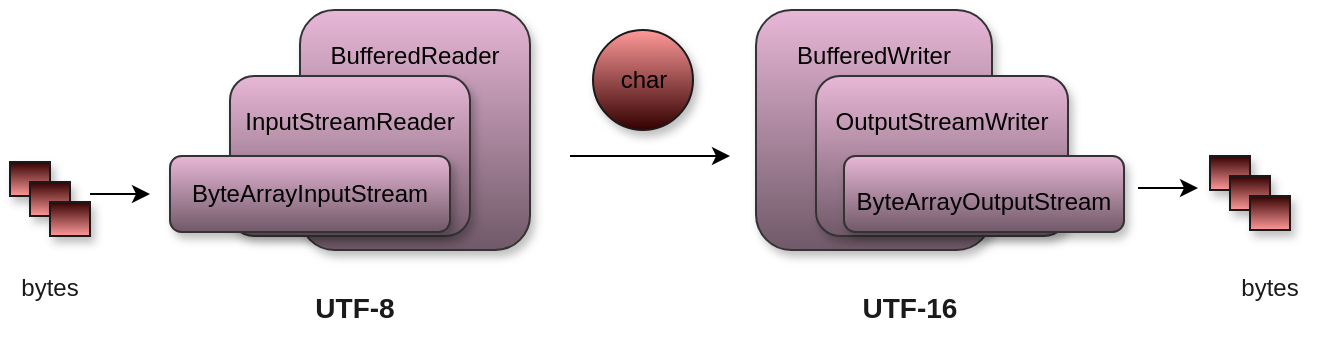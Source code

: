 <mxfile version="10.8.0" type="device"><diagram id="iXzW7oxcyk2MxsRd76Br" name="Page-1"><mxGraphModel dx="498" dy="506" grid="1" gridSize="10" guides="1" tooltips="1" connect="1" arrows="1" fold="1" page="1" pageScale="1" pageWidth="827" pageHeight="1169" math="0" shadow="0"><root><mxCell id="0"/><mxCell id="1" parent="0"/><mxCell id="cqLBnouTRjjxbmubf6qS-5" value="&lt;p style=&quot;line-height: 80%&quot;&gt;BufferedReader&lt;br&gt;&lt;/p&gt;" style="rounded=1;whiteSpace=wrap;html=1;fillColor=#E8B7D7;shadow=1;gradientColor=#705968;gradientDirection=south;verticalAlign=top;fontColor=#000000;strokeColor=#333333;" vertex="1" parent="1"><mxGeometry x="175" y="111" width="115" height="120" as="geometry"/></mxCell><mxCell id="cqLBnouTRjjxbmubf6qS-3" value="&lt;p style=&quot;line-height: 80%&quot;&gt;InputStreamReader&lt;br&gt;&lt;/p&gt;" style="rounded=1;whiteSpace=wrap;html=1;fillColor=#E8B7D7;shadow=1;gradientColor=#705968;gradientDirection=south;verticalAlign=top;fontColor=#000000;strokeColor=#333333;" vertex="1" parent="1"><mxGeometry x="140" y="144" width="120" height="80" as="geometry"/></mxCell><mxCell id="cqLBnouTRjjxbmubf6qS-4" value="&lt;p style=&quot;line-height: 80%&quot;&gt;&lt;font color=&quot;#000000&quot;&gt;ByteArrayInputStream&lt;/font&gt;&lt;br&gt;&lt;/p&gt;" style="rounded=1;whiteSpace=wrap;html=1;fillColor=#E8B7D7;shadow=1;gradientColor=#705968;gradientDirection=south;verticalAlign=middle;fontColor=#FFFFFF;strokeColor=#333333;" vertex="1" parent="1"><mxGeometry x="110" y="184" width="140" height="38" as="geometry"/></mxCell><mxCell id="cqLBnouTRjjxbmubf6qS-6" value="&lt;p style=&quot;text-align: left ; line-height: 80%&quot;&gt;BufferedWriter&lt;br&gt;&lt;/p&gt;" style="rounded=1;whiteSpace=wrap;html=1;fillColor=#E8B7D7;shadow=1;gradientColor=#705968;gradientDirection=south;verticalAlign=top;align=center;fontColor=#000000;strokeColor=#333333;" vertex="1" parent="1"><mxGeometry x="403" y="111" width="118" height="120" as="geometry"/></mxCell><mxCell id="cqLBnouTRjjxbmubf6qS-7" value="&lt;p style=&quot;line-height: 80%&quot;&gt;OutputStreamWriter&lt;br&gt;&lt;/p&gt;" style="rounded=1;whiteSpace=wrap;html=1;fillColor=#E8B7D7;shadow=1;gradientColor=#705968;gradientDirection=south;verticalAlign=top;fontColor=#000000;strokeColor=#333333;" vertex="1" parent="1"><mxGeometry x="433" y="144" width="126" height="80" as="geometry"/></mxCell><mxCell id="cqLBnouTRjjxbmubf6qS-8" value="&lt;p style=&quot;line-height: 80%&quot;&gt;ByteArrayOutputStream&lt;br&gt;&lt;/p&gt;" style="rounded=1;whiteSpace=wrap;html=1;fillColor=#E8B7D7;shadow=1;gradientColor=#705968;gradientDirection=south;verticalAlign=top;fontColor=#000000;strokeColor=#333333;" vertex="1" parent="1"><mxGeometry x="447" y="184" width="140" height="38" as="geometry"/></mxCell><mxCell id="cqLBnouTRjjxbmubf6qS-11" value="char" style="ellipse;whiteSpace=wrap;html=1;aspect=fixed;shadow=1;fillColor=#330000;gradientColor=#FF9999;align=center;gradientDirection=north;strokeColor=#1A1A1A;" vertex="1" parent="1"><mxGeometry x="321.5" y="121" width="50" height="50" as="geometry"/></mxCell><mxCell id="cqLBnouTRjjxbmubf6qS-12" value="" style="endArrow=classic;html=1;" edge="1" parent="1"><mxGeometry width="50" height="50" relative="1" as="geometry"><mxPoint x="310" y="184" as="sourcePoint"/><mxPoint x="390" y="184" as="targetPoint"/></mxGeometry></mxCell><mxCell id="cqLBnouTRjjxbmubf6qS-27" value="" style="group" vertex="1" connectable="0" parent="1"><mxGeometry x="30" y="187" width="70" height="37" as="geometry"/></mxCell><mxCell id="cqLBnouTRjjxbmubf6qS-21" value="" style="endArrow=classic;html=1;" edge="1" parent="cqLBnouTRjjxbmubf6qS-27"><mxGeometry width="50" height="50" relative="1" as="geometry"><mxPoint x="40" y="16" as="sourcePoint"/><mxPoint x="70" y="16" as="targetPoint"/></mxGeometry></mxCell><mxCell id="cqLBnouTRjjxbmubf6qS-26" value="" style="group" vertex="1" connectable="0" parent="cqLBnouTRjjxbmubf6qS-27"><mxGeometry width="40" height="37" as="geometry"/></mxCell><mxCell id="cqLBnouTRjjxbmubf6qS-13" value="" style="rounded=0;whiteSpace=wrap;html=1;shadow=1;strokeColor=#1A1A1A;fillColor=#330000;gradientColor=#FF9999;align=center;" vertex="1" parent="cqLBnouTRjjxbmubf6qS-26"><mxGeometry width="20" height="17" as="geometry"/></mxCell><mxCell id="cqLBnouTRjjxbmubf6qS-19" value="" style="rounded=0;whiteSpace=wrap;html=1;shadow=1;strokeColor=#1A1A1A;fillColor=#330000;gradientColor=#FF9999;align=center;" vertex="1" parent="cqLBnouTRjjxbmubf6qS-26"><mxGeometry x="10" y="10" width="20" height="17" as="geometry"/></mxCell><mxCell id="cqLBnouTRjjxbmubf6qS-20" value="" style="rounded=0;whiteSpace=wrap;html=1;shadow=1;strokeColor=#1A1A1A;fillColor=#330000;gradientColor=#FF9999;align=center;" vertex="1" parent="cqLBnouTRjjxbmubf6qS-26"><mxGeometry x="20" y="20" width="20" height="17" as="geometry"/></mxCell><mxCell id="cqLBnouTRjjxbmubf6qS-29" value="" style="endArrow=classic;html=1;" edge="1" parent="1"><mxGeometry width="50" height="50" relative="1" as="geometry"><mxPoint x="594" y="200" as="sourcePoint"/><mxPoint x="624" y="200" as="targetPoint"/></mxGeometry></mxCell><mxCell id="cqLBnouTRjjxbmubf6qS-30" value="" style="group" vertex="1" connectable="0" parent="1"><mxGeometry x="630" y="184" width="40" height="37" as="geometry"/></mxCell><mxCell id="cqLBnouTRjjxbmubf6qS-31" value="" style="rounded=0;whiteSpace=wrap;html=1;shadow=1;strokeColor=#1A1A1A;fillColor=#330000;gradientColor=#FF9999;align=center;" vertex="1" parent="cqLBnouTRjjxbmubf6qS-30"><mxGeometry width="20" height="17" as="geometry"/></mxCell><mxCell id="cqLBnouTRjjxbmubf6qS-32" value="" style="rounded=0;whiteSpace=wrap;html=1;shadow=1;strokeColor=#1A1A1A;fillColor=#330000;gradientColor=#FF9999;align=center;" vertex="1" parent="cqLBnouTRjjxbmubf6qS-30"><mxGeometry x="10" y="10" width="20" height="17" as="geometry"/></mxCell><mxCell id="cqLBnouTRjjxbmubf6qS-33" value="" style="rounded=0;whiteSpace=wrap;html=1;shadow=1;strokeColor=#1A1A1A;fillColor=#330000;gradientColor=#FF9999;align=center;" vertex="1" parent="cqLBnouTRjjxbmubf6qS-30"><mxGeometry x="20" y="20" width="20" height="17" as="geometry"/></mxCell><mxCell id="cqLBnouTRjjxbmubf6qS-36" value="UTF-8" style="text;html=1;strokeColor=none;fillColor=none;align=center;verticalAlign=middle;whiteSpace=wrap;rounded=0;shadow=1;fontColor=#1A1A1A;fontStyle=1;fontSize=14;" vertex="1" parent="1"><mxGeometry x="175" y="250" width="55" height="20" as="geometry"/></mxCell><mxCell id="cqLBnouTRjjxbmubf6qS-37" value="UTF-16" style="text;html=1;strokeColor=none;fillColor=none;align=center;verticalAlign=middle;whiteSpace=wrap;rounded=0;shadow=1;fontColor=#1A1A1A;fontSize=14;fontStyle=1;" vertex="1" parent="1"><mxGeometry x="450" y="250" width="60" height="20" as="geometry"/></mxCell><mxCell id="cqLBnouTRjjxbmubf6qS-38" value="bytes" style="text;html=1;strokeColor=none;fillColor=none;align=center;verticalAlign=middle;whiteSpace=wrap;rounded=0;shadow=1;fontColor=#1A1A1A;" vertex="1" parent="1"><mxGeometry x="30" y="240" width="40" height="20" as="geometry"/></mxCell><mxCell id="cqLBnouTRjjxbmubf6qS-39" value="bytes" style="text;html=1;strokeColor=none;fillColor=none;align=center;verticalAlign=middle;whiteSpace=wrap;rounded=0;shadow=1;fontColor=#1A1A1A;" vertex="1" parent="1"><mxGeometry x="640" y="240" width="40" height="20" as="geometry"/></mxCell></root></mxGraphModel></diagram></mxfile>